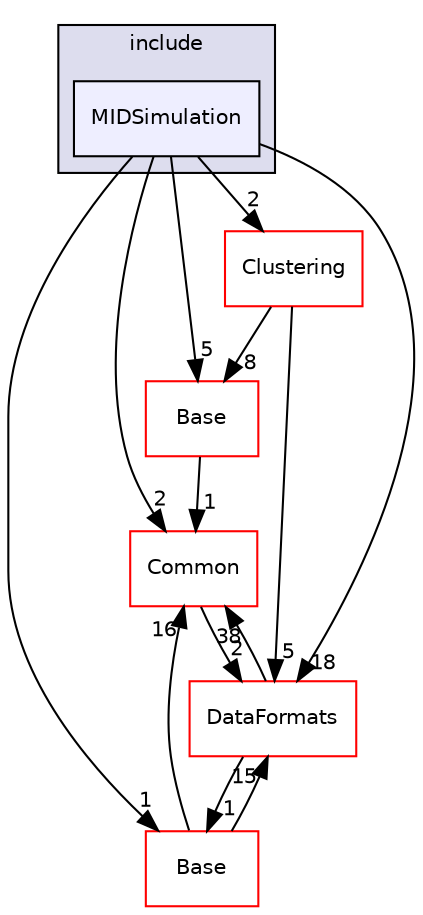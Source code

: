 digraph "/home/travis/build/AliceO2Group/AliceO2/Detectors/MUON/MID/Simulation/include/MIDSimulation" {
  bgcolor=transparent;
  compound=true
  node [ fontsize="10", fontname="Helvetica"];
  edge [ labelfontsize="10", labelfontname="Helvetica"];
  subgraph clusterdir_1bad6cd644632a70bf093df362196556 {
    graph [ bgcolor="#ddddee", pencolor="black", label="include" fontname="Helvetica", fontsize="10", URL="dir_1bad6cd644632a70bf093df362196556.html"]
  dir_166c71ede01fb529ec534b37c3a526ba [shape=box, label="MIDSimulation", style="filled", fillcolor="#eeeeff", pencolor="black", URL="dir_166c71ede01fb529ec534b37c3a526ba.html"];
  }
  dir_4ab6b4cc6a7edbff49100e9123df213f [shape=box label="Common" color="red" URL="dir_4ab6b4cc6a7edbff49100e9123df213f.html"];
  dir_754f2fe7806627988f6bd801b7f2fe5b [shape=box label="Clustering" color="red" URL="dir_754f2fe7806627988f6bd801b7f2fe5b.html"];
  dir_37c90836491b695b472bf98d1be8336b [shape=box label="Base" color="red" URL="dir_37c90836491b695b472bf98d1be8336b.html"];
  dir_b5547b1068d53f0f904ee5a2a84992af [shape=box label="Base" color="red" URL="dir_b5547b1068d53f0f904ee5a2a84992af.html"];
  dir_2171f7ec022c5423887b07c69b2f5b48 [shape=box label="DataFormats" color="red" URL="dir_2171f7ec022c5423887b07c69b2f5b48.html"];
  dir_166c71ede01fb529ec534b37c3a526ba->dir_4ab6b4cc6a7edbff49100e9123df213f [headlabel="2", labeldistance=1.5 headhref="dir_000198_000036.html"];
  dir_166c71ede01fb529ec534b37c3a526ba->dir_754f2fe7806627988f6bd801b7f2fe5b [headlabel="2", labeldistance=1.5 headhref="dir_000198_000451.html"];
  dir_166c71ede01fb529ec534b37c3a526ba->dir_37c90836491b695b472bf98d1be8336b [headlabel="1", labeldistance=1.5 headhref="dir_000198_000287.html"];
  dir_166c71ede01fb529ec534b37c3a526ba->dir_b5547b1068d53f0f904ee5a2a84992af [headlabel="5", labeldistance=1.5 headhref="dir_000198_000609.html"];
  dir_166c71ede01fb529ec534b37c3a526ba->dir_2171f7ec022c5423887b07c69b2f5b48 [headlabel="18", labeldistance=1.5 headhref="dir_000198_000090.html"];
  dir_4ab6b4cc6a7edbff49100e9123df213f->dir_2171f7ec022c5423887b07c69b2f5b48 [headlabel="2", labeldistance=1.5 headhref="dir_000036_000090.html"];
  dir_754f2fe7806627988f6bd801b7f2fe5b->dir_b5547b1068d53f0f904ee5a2a84992af [headlabel="8", labeldistance=1.5 headhref="dir_000451_000609.html"];
  dir_754f2fe7806627988f6bd801b7f2fe5b->dir_2171f7ec022c5423887b07c69b2f5b48 [headlabel="5", labeldistance=1.5 headhref="dir_000451_000090.html"];
  dir_37c90836491b695b472bf98d1be8336b->dir_4ab6b4cc6a7edbff49100e9123df213f [headlabel="16", labeldistance=1.5 headhref="dir_000287_000036.html"];
  dir_37c90836491b695b472bf98d1be8336b->dir_2171f7ec022c5423887b07c69b2f5b48 [headlabel="15", labeldistance=1.5 headhref="dir_000287_000090.html"];
  dir_b5547b1068d53f0f904ee5a2a84992af->dir_4ab6b4cc6a7edbff49100e9123df213f [headlabel="1", labeldistance=1.5 headhref="dir_000609_000036.html"];
  dir_2171f7ec022c5423887b07c69b2f5b48->dir_4ab6b4cc6a7edbff49100e9123df213f [headlabel="38", labeldistance=1.5 headhref="dir_000090_000036.html"];
  dir_2171f7ec022c5423887b07c69b2f5b48->dir_37c90836491b695b472bf98d1be8336b [headlabel="1", labeldistance=1.5 headhref="dir_000090_000287.html"];
}
